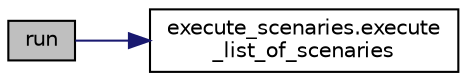 digraph "run"
{
 // LATEX_PDF_SIZE
  edge [fontname="Helvetica",fontsize="10",labelfontname="Helvetica",labelfontsize="10"];
  node [fontname="Helvetica",fontsize="10",shape=record];
  rankdir="LR";
  Node1 [label="run",height=0.2,width=0.4,color="black", fillcolor="grey75", style="filled", fontcolor="black",tooltip=" "];
  Node1 -> Node2 [color="midnightblue",fontsize="10",style="solid",fontname="Helvetica"];
  Node2 [label="execute_scenaries.execute\l_list_of_scenaries",height=0.2,width=0.4,color="black", fillcolor="white", style="filled",URL="$d7/d90/namespaceexecute__scenaries.html#a3ec2f0ea61821724fc8b7cfcb934d0f1",tooltip=" "];
}
